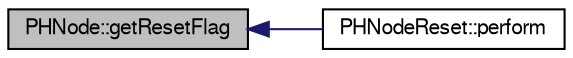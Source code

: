 digraph "PHNode::getResetFlag"
{
  bgcolor="transparent";
  edge [fontname="FreeSans",fontsize="10",labelfontname="FreeSans",labelfontsize="10"];
  node [fontname="FreeSans",fontsize="10",shape=record];
  rankdir="LR";
  Node1 [label="PHNode::getResetFlag",height=0.2,width=0.4,color="black", fillcolor="grey75", style="filled" fontcolor="black"];
  Node1 -> Node2 [dir="back",color="midnightblue",fontsize="10",style="solid",fontname="FreeSans"];
  Node2 [label="PHNodeReset::perform",height=0.2,width=0.4,color="black",URL="$d1/d1b/classPHNodeReset.html#a3ebec31e2e9e4eb7e961df219e6fa49d"];
}
